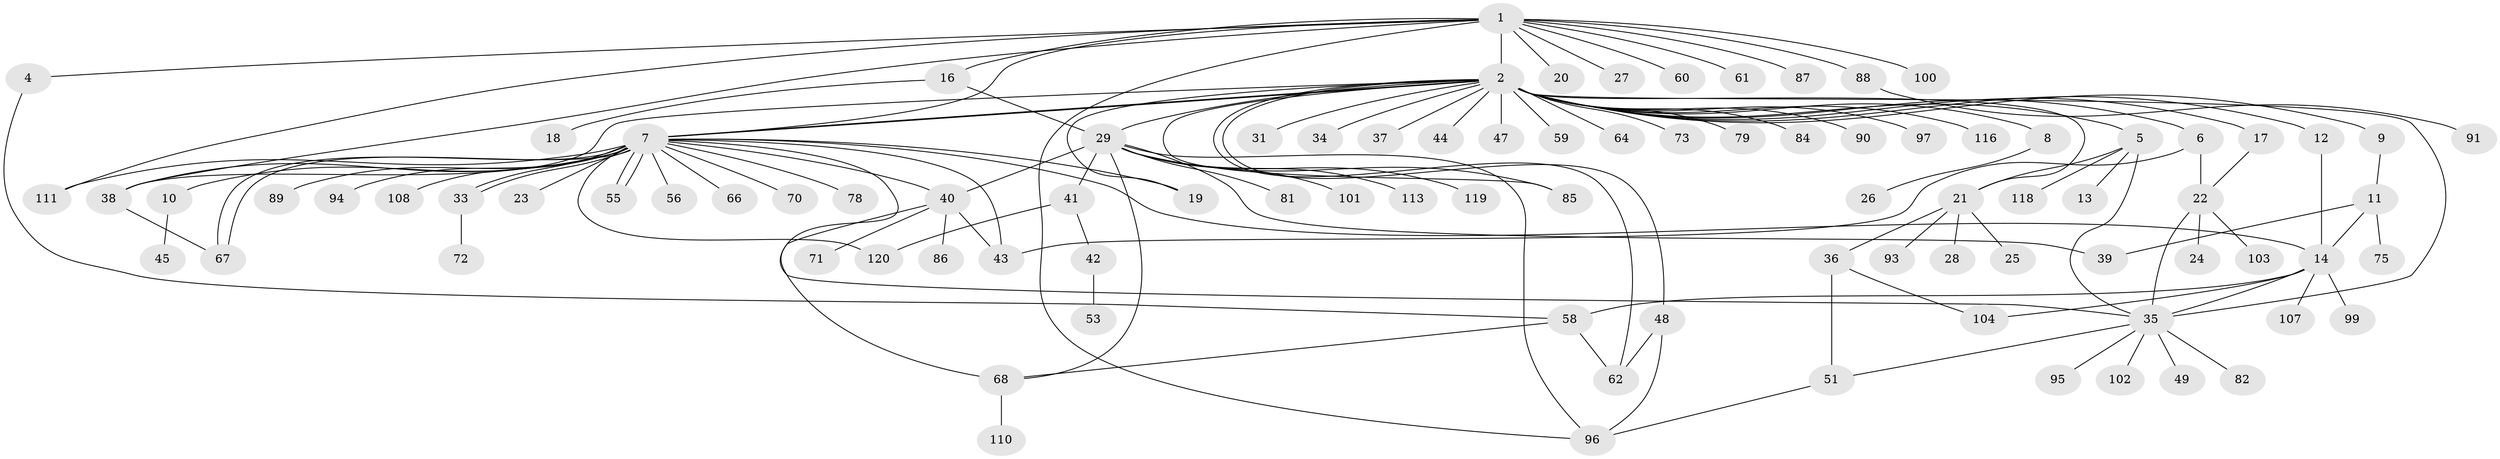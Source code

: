 // Generated by graph-tools (version 1.1) at 2025/23/03/03/25 07:23:48]
// undirected, 94 vertices, 128 edges
graph export_dot {
graph [start="1"]
  node [color=gray90,style=filled];
  1 [super="+65"];
  2 [super="+3"];
  4;
  5 [super="+69"];
  6;
  7 [super="+32"];
  8 [super="+50"];
  9 [super="+114"];
  10;
  11 [super="+15"];
  12;
  13;
  14 [super="+76"];
  16 [super="+115"];
  17;
  18;
  19;
  20;
  21 [super="+106"];
  22 [super="+30"];
  23;
  24;
  25;
  26 [super="+83"];
  27;
  28 [super="+52"];
  29 [super="+80"];
  31;
  33;
  34;
  35 [super="+74"];
  36;
  37 [super="+105"];
  38 [super="+46"];
  39;
  40 [super="+63"];
  41 [super="+54"];
  42;
  43 [super="+98"];
  44;
  45;
  47;
  48 [super="+92"];
  49;
  51 [super="+117"];
  53 [super="+57"];
  55;
  56;
  58 [super="+77"];
  59;
  60;
  61;
  62;
  64;
  66 [super="+112"];
  67;
  68;
  70;
  71;
  72;
  73 [super="+121"];
  75;
  78;
  79;
  81;
  82 [super="+109"];
  84;
  85;
  86;
  87;
  88;
  89;
  90;
  91;
  93;
  94;
  95;
  96;
  97;
  99;
  100;
  101;
  102;
  103;
  104;
  107;
  108;
  110;
  111;
  113;
  116;
  118;
  119;
  120;
  1 -- 2 [weight=2];
  1 -- 4;
  1 -- 7 [weight=2];
  1 -- 16;
  1 -- 20;
  1 -- 27;
  1 -- 60;
  1 -- 61;
  1 -- 87;
  1 -- 96;
  1 -- 100;
  1 -- 38;
  1 -- 88;
  1 -- 111;
  2 -- 5 [weight=2];
  2 -- 6;
  2 -- 7;
  2 -- 7;
  2 -- 8;
  2 -- 9;
  2 -- 12;
  2 -- 17;
  2 -- 19;
  2 -- 31;
  2 -- 34;
  2 -- 47;
  2 -- 48;
  2 -- 62;
  2 -- 73;
  2 -- 79;
  2 -- 84;
  2 -- 85;
  2 -- 97;
  2 -- 116;
  2 -- 64;
  2 -- 35 [weight=2];
  2 -- 37;
  2 -- 38;
  2 -- 44;
  2 -- 90;
  2 -- 59;
  2 -- 21;
  2 -- 29;
  4 -- 58;
  5 -- 13;
  5 -- 21;
  5 -- 118;
  5 -- 35;
  6 -- 22;
  6 -- 43;
  7 -- 10;
  7 -- 14;
  7 -- 19;
  7 -- 23;
  7 -- 33;
  7 -- 33;
  7 -- 40;
  7 -- 43;
  7 -- 55;
  7 -- 55;
  7 -- 56;
  7 -- 66;
  7 -- 67;
  7 -- 67;
  7 -- 78;
  7 -- 89;
  7 -- 94;
  7 -- 108;
  7 -- 120;
  7 -- 38;
  7 -- 35;
  7 -- 70;
  7 -- 111;
  8 -- 26;
  9 -- 11;
  10 -- 45;
  11 -- 39;
  11 -- 75;
  11 -- 14;
  12 -- 14;
  14 -- 35;
  14 -- 58 [weight=2];
  14 -- 99;
  14 -- 104;
  14 -- 107;
  16 -- 18;
  16 -- 29;
  17 -- 22;
  21 -- 25;
  21 -- 28;
  21 -- 36;
  21 -- 93;
  22 -- 24;
  22 -- 35;
  22 -- 103;
  29 -- 40;
  29 -- 41;
  29 -- 81;
  29 -- 85;
  29 -- 96;
  29 -- 101;
  29 -- 119;
  29 -- 113;
  29 -- 68;
  29 -- 39;
  33 -- 72;
  35 -- 49;
  35 -- 82;
  35 -- 95;
  35 -- 102;
  35 -- 51;
  36 -- 51;
  36 -- 104;
  38 -- 67;
  40 -- 86;
  40 -- 43;
  40 -- 68;
  40 -- 71;
  41 -- 42;
  41 -- 120;
  42 -- 53;
  48 -- 62;
  48 -- 96;
  51 -- 96;
  58 -- 62;
  58 -- 68;
  68 -- 110;
  88 -- 91;
}
